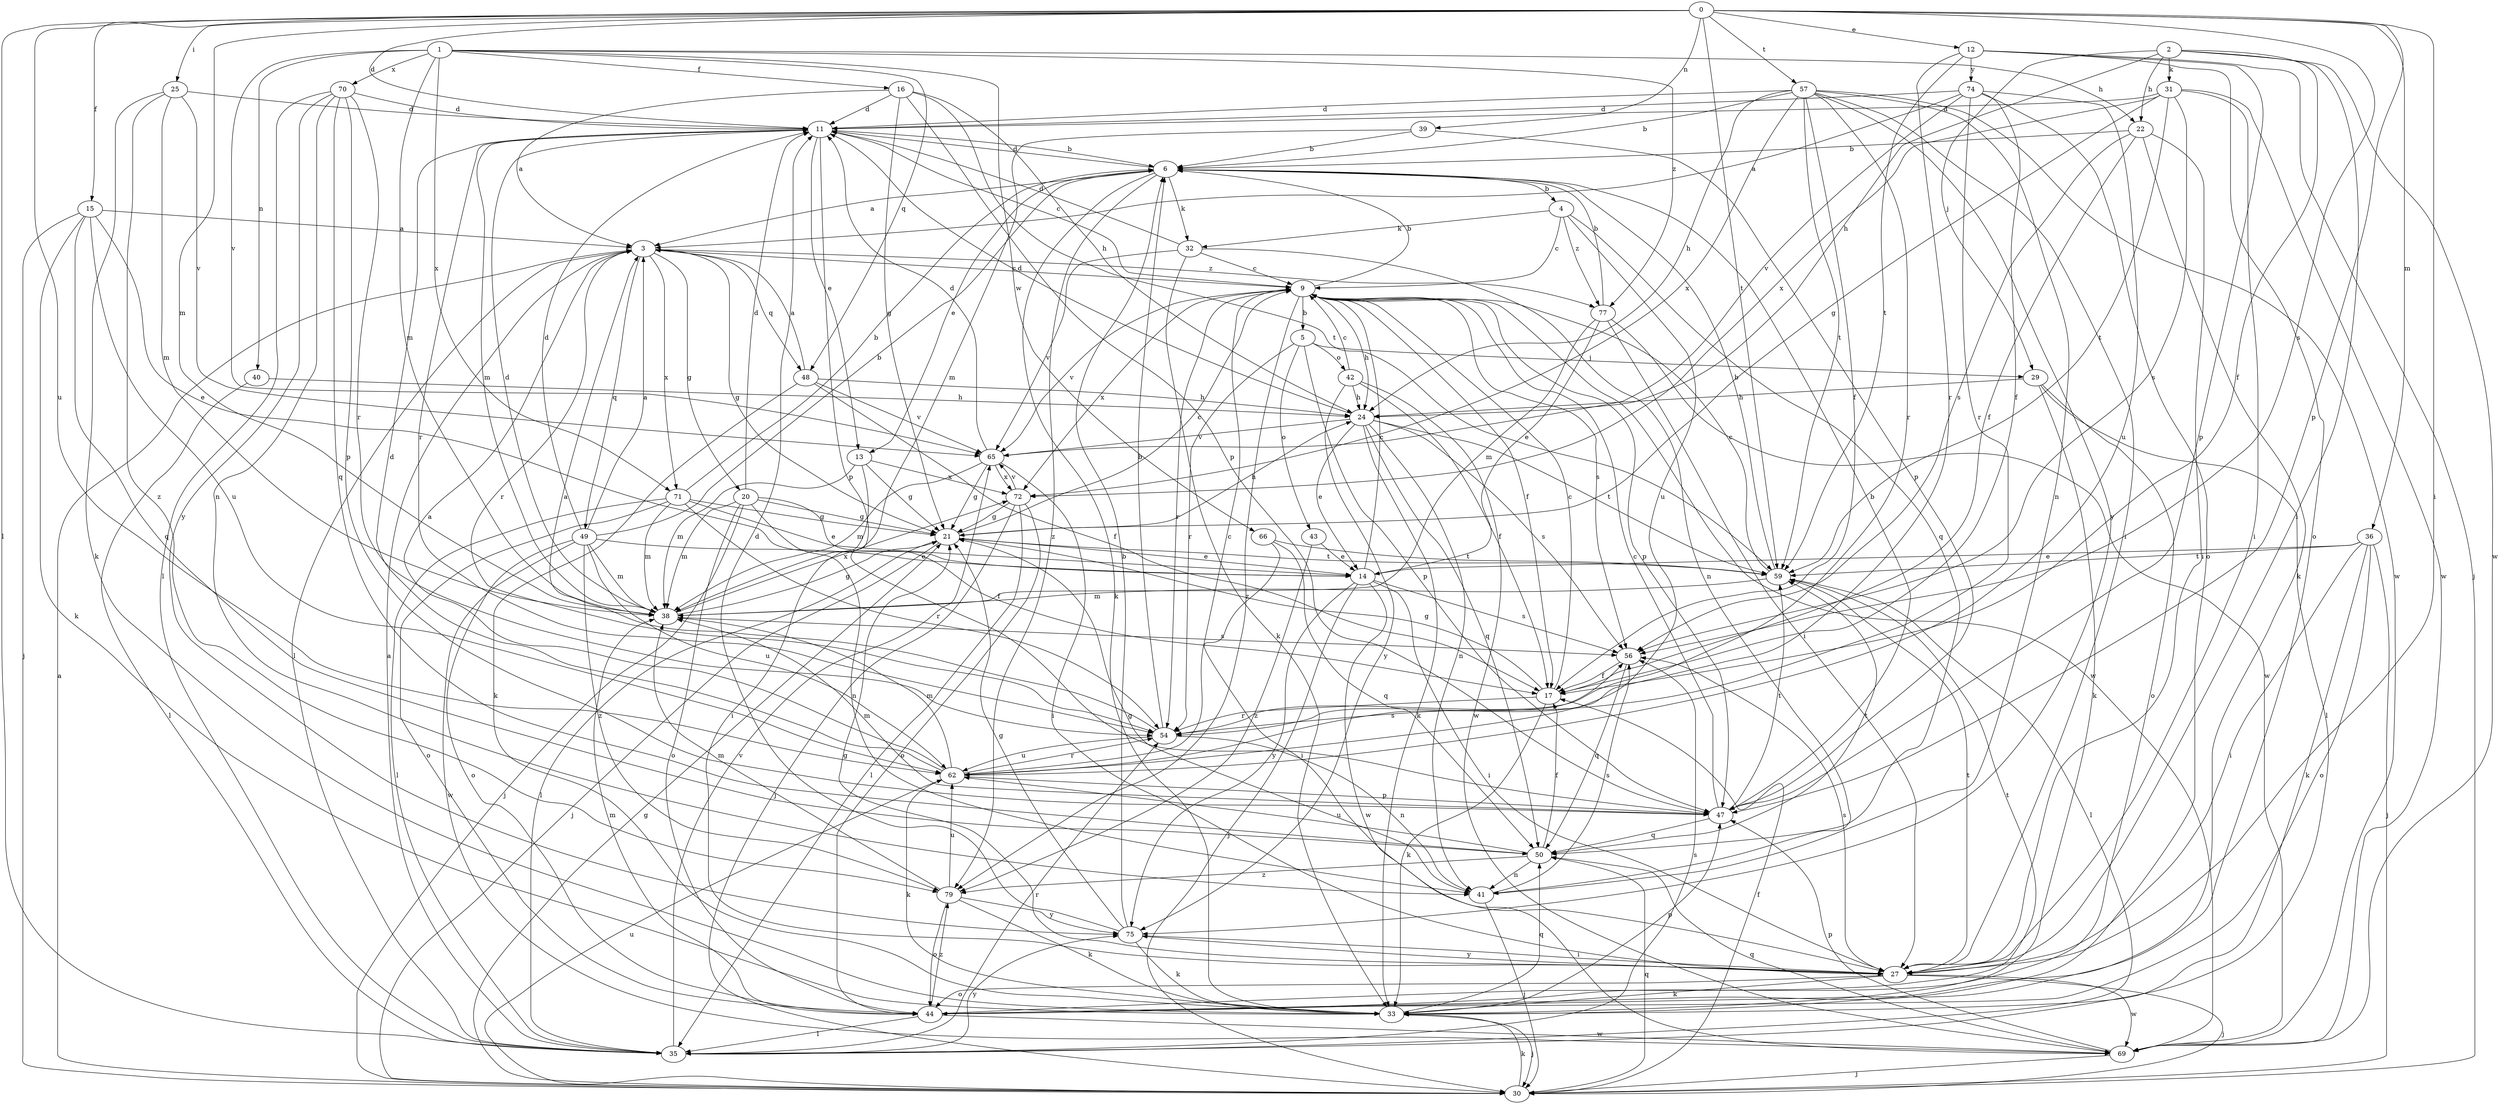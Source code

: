 strict digraph  {
0;
1;
2;
3;
4;
5;
6;
9;
11;
12;
13;
14;
15;
16;
17;
20;
21;
22;
24;
25;
27;
29;
30;
31;
32;
33;
35;
36;
38;
39;
40;
41;
42;
43;
44;
47;
48;
49;
50;
54;
56;
57;
59;
62;
65;
66;
69;
70;
71;
72;
74;
75;
77;
79;
0 -> 11  [label=d];
0 -> 12  [label=e];
0 -> 15  [label=f];
0 -> 25  [label=i];
0 -> 27  [label=i];
0 -> 35  [label=l];
0 -> 36  [label=m];
0 -> 38  [label=m];
0 -> 39  [label=n];
0 -> 47  [label=p];
0 -> 56  [label=s];
0 -> 57  [label=t];
0 -> 59  [label=t];
0 -> 62  [label=u];
1 -> 16  [label=f];
1 -> 22  [label=h];
1 -> 38  [label=m];
1 -> 40  [label=n];
1 -> 48  [label=q];
1 -> 65  [label=v];
1 -> 66  [label=w];
1 -> 70  [label=x];
1 -> 71  [label=x];
1 -> 77  [label=z];
2 -> 17  [label=f];
2 -> 22  [label=h];
2 -> 24  [label=h];
2 -> 27  [label=i];
2 -> 29  [label=j];
2 -> 31  [label=k];
2 -> 69  [label=w];
3 -> 9  [label=c];
3 -> 20  [label=g];
3 -> 21  [label=g];
3 -> 35  [label=l];
3 -> 48  [label=q];
3 -> 49  [label=q];
3 -> 54  [label=r];
3 -> 71  [label=x];
3 -> 77  [label=z];
4 -> 9  [label=c];
4 -> 32  [label=k];
4 -> 50  [label=q];
4 -> 62  [label=u];
4 -> 77  [label=z];
5 -> 29  [label=j];
5 -> 42  [label=o];
5 -> 43  [label=o];
5 -> 47  [label=p];
5 -> 54  [label=r];
6 -> 3  [label=a];
6 -> 4  [label=b];
6 -> 11  [label=d];
6 -> 13  [label=e];
6 -> 32  [label=k];
6 -> 33  [label=k];
6 -> 79  [label=z];
9 -> 5  [label=b];
9 -> 6  [label=b];
9 -> 17  [label=f];
9 -> 24  [label=h];
9 -> 47  [label=p];
9 -> 54  [label=r];
9 -> 56  [label=s];
9 -> 65  [label=v];
9 -> 69  [label=w];
9 -> 72  [label=x];
9 -> 79  [label=z];
11 -> 6  [label=b];
11 -> 9  [label=c];
11 -> 13  [label=e];
11 -> 38  [label=m];
11 -> 47  [label=p];
11 -> 54  [label=r];
12 -> 30  [label=j];
12 -> 44  [label=o];
12 -> 47  [label=p];
12 -> 54  [label=r];
12 -> 59  [label=t];
12 -> 74  [label=y];
13 -> 21  [label=g];
13 -> 27  [label=i];
13 -> 38  [label=m];
13 -> 72  [label=x];
14 -> 9  [label=c];
14 -> 27  [label=i];
14 -> 30  [label=j];
14 -> 56  [label=s];
14 -> 69  [label=w];
14 -> 75  [label=y];
15 -> 3  [label=a];
15 -> 14  [label=e];
15 -> 30  [label=j];
15 -> 33  [label=k];
15 -> 50  [label=q];
15 -> 62  [label=u];
16 -> 3  [label=a];
16 -> 11  [label=d];
16 -> 21  [label=g];
16 -> 24  [label=h];
16 -> 47  [label=p];
16 -> 59  [label=t];
17 -> 9  [label=c];
17 -> 21  [label=g];
17 -> 33  [label=k];
17 -> 54  [label=r];
20 -> 11  [label=d];
20 -> 17  [label=f];
20 -> 21  [label=g];
20 -> 30  [label=j];
20 -> 38  [label=m];
20 -> 41  [label=n];
20 -> 44  [label=o];
21 -> 9  [label=c];
21 -> 14  [label=e];
21 -> 24  [label=h];
21 -> 30  [label=j];
21 -> 35  [label=l];
21 -> 59  [label=t];
22 -> 6  [label=b];
22 -> 17  [label=f];
22 -> 27  [label=i];
22 -> 33  [label=k];
22 -> 56  [label=s];
24 -> 11  [label=d];
24 -> 14  [label=e];
24 -> 33  [label=k];
24 -> 41  [label=n];
24 -> 50  [label=q];
24 -> 56  [label=s];
24 -> 59  [label=t];
24 -> 65  [label=v];
25 -> 11  [label=d];
25 -> 33  [label=k];
25 -> 38  [label=m];
25 -> 65  [label=v];
25 -> 79  [label=z];
27 -> 21  [label=g];
27 -> 30  [label=j];
27 -> 33  [label=k];
27 -> 44  [label=o];
27 -> 56  [label=s];
27 -> 59  [label=t];
27 -> 69  [label=w];
27 -> 75  [label=y];
29 -> 24  [label=h];
29 -> 33  [label=k];
29 -> 35  [label=l];
29 -> 44  [label=o];
30 -> 3  [label=a];
30 -> 17  [label=f];
30 -> 21  [label=g];
30 -> 33  [label=k];
30 -> 50  [label=q];
30 -> 62  [label=u];
31 -> 11  [label=d];
31 -> 21  [label=g];
31 -> 27  [label=i];
31 -> 56  [label=s];
31 -> 59  [label=t];
31 -> 69  [label=w];
31 -> 72  [label=x];
32 -> 9  [label=c];
32 -> 11  [label=d];
32 -> 33  [label=k];
32 -> 41  [label=n];
32 -> 65  [label=v];
33 -> 30  [label=j];
33 -> 47  [label=p];
33 -> 50  [label=q];
35 -> 3  [label=a];
35 -> 54  [label=r];
35 -> 56  [label=s];
35 -> 65  [label=v];
35 -> 75  [label=y];
36 -> 14  [label=e];
36 -> 27  [label=i];
36 -> 30  [label=j];
36 -> 33  [label=k];
36 -> 44  [label=o];
36 -> 59  [label=t];
38 -> 11  [label=d];
38 -> 21  [label=g];
38 -> 56  [label=s];
38 -> 72  [label=x];
39 -> 6  [label=b];
39 -> 38  [label=m];
39 -> 47  [label=p];
40 -> 24  [label=h];
40 -> 35  [label=l];
41 -> 21  [label=g];
41 -> 30  [label=j];
41 -> 56  [label=s];
42 -> 9  [label=c];
42 -> 17  [label=f];
42 -> 24  [label=h];
42 -> 69  [label=w];
42 -> 75  [label=y];
43 -> 14  [label=e];
43 -> 79  [label=z];
44 -> 35  [label=l];
44 -> 38  [label=m];
44 -> 59  [label=t];
44 -> 69  [label=w];
44 -> 79  [label=z];
47 -> 6  [label=b];
47 -> 9  [label=c];
47 -> 38  [label=m];
47 -> 50  [label=q];
47 -> 59  [label=t];
48 -> 3  [label=a];
48 -> 17  [label=f];
48 -> 24  [label=h];
48 -> 33  [label=k];
48 -> 65  [label=v];
49 -> 3  [label=a];
49 -> 6  [label=b];
49 -> 11  [label=d];
49 -> 14  [label=e];
49 -> 38  [label=m];
49 -> 44  [label=o];
49 -> 62  [label=u];
49 -> 69  [label=w];
49 -> 79  [label=z];
50 -> 17  [label=f];
50 -> 41  [label=n];
50 -> 59  [label=t];
50 -> 62  [label=u];
50 -> 79  [label=z];
54 -> 3  [label=a];
54 -> 6  [label=b];
54 -> 41  [label=n];
54 -> 62  [label=u];
56 -> 17  [label=f];
56 -> 50  [label=q];
57 -> 6  [label=b];
57 -> 11  [label=d];
57 -> 17  [label=f];
57 -> 24  [label=h];
57 -> 27  [label=i];
57 -> 41  [label=n];
57 -> 54  [label=r];
57 -> 59  [label=t];
57 -> 69  [label=w];
57 -> 72  [label=x];
57 -> 75  [label=y];
59 -> 6  [label=b];
59 -> 9  [label=c];
59 -> 35  [label=l];
59 -> 38  [label=m];
62 -> 3  [label=a];
62 -> 9  [label=c];
62 -> 11  [label=d];
62 -> 33  [label=k];
62 -> 38  [label=m];
62 -> 47  [label=p];
62 -> 54  [label=r];
62 -> 56  [label=s];
65 -> 11  [label=d];
65 -> 21  [label=g];
65 -> 27  [label=i];
65 -> 38  [label=m];
65 -> 72  [label=x];
66 -> 27  [label=i];
66 -> 50  [label=q];
66 -> 59  [label=t];
69 -> 30  [label=j];
69 -> 47  [label=p];
69 -> 50  [label=q];
70 -> 11  [label=d];
70 -> 35  [label=l];
70 -> 41  [label=n];
70 -> 47  [label=p];
70 -> 50  [label=q];
70 -> 54  [label=r];
70 -> 75  [label=y];
71 -> 6  [label=b];
71 -> 14  [label=e];
71 -> 21  [label=g];
71 -> 35  [label=l];
71 -> 38  [label=m];
71 -> 44  [label=o];
71 -> 54  [label=r];
72 -> 21  [label=g];
72 -> 30  [label=j];
72 -> 35  [label=l];
72 -> 44  [label=o];
72 -> 65  [label=v];
74 -> 3  [label=a];
74 -> 11  [label=d];
74 -> 17  [label=f];
74 -> 44  [label=o];
74 -> 54  [label=r];
74 -> 62  [label=u];
74 -> 65  [label=v];
75 -> 6  [label=b];
75 -> 11  [label=d];
75 -> 21  [label=g];
75 -> 27  [label=i];
75 -> 33  [label=k];
77 -> 6  [label=b];
77 -> 14  [label=e];
77 -> 27  [label=i];
77 -> 38  [label=m];
77 -> 69  [label=w];
79 -> 33  [label=k];
79 -> 38  [label=m];
79 -> 44  [label=o];
79 -> 62  [label=u];
79 -> 75  [label=y];
}
